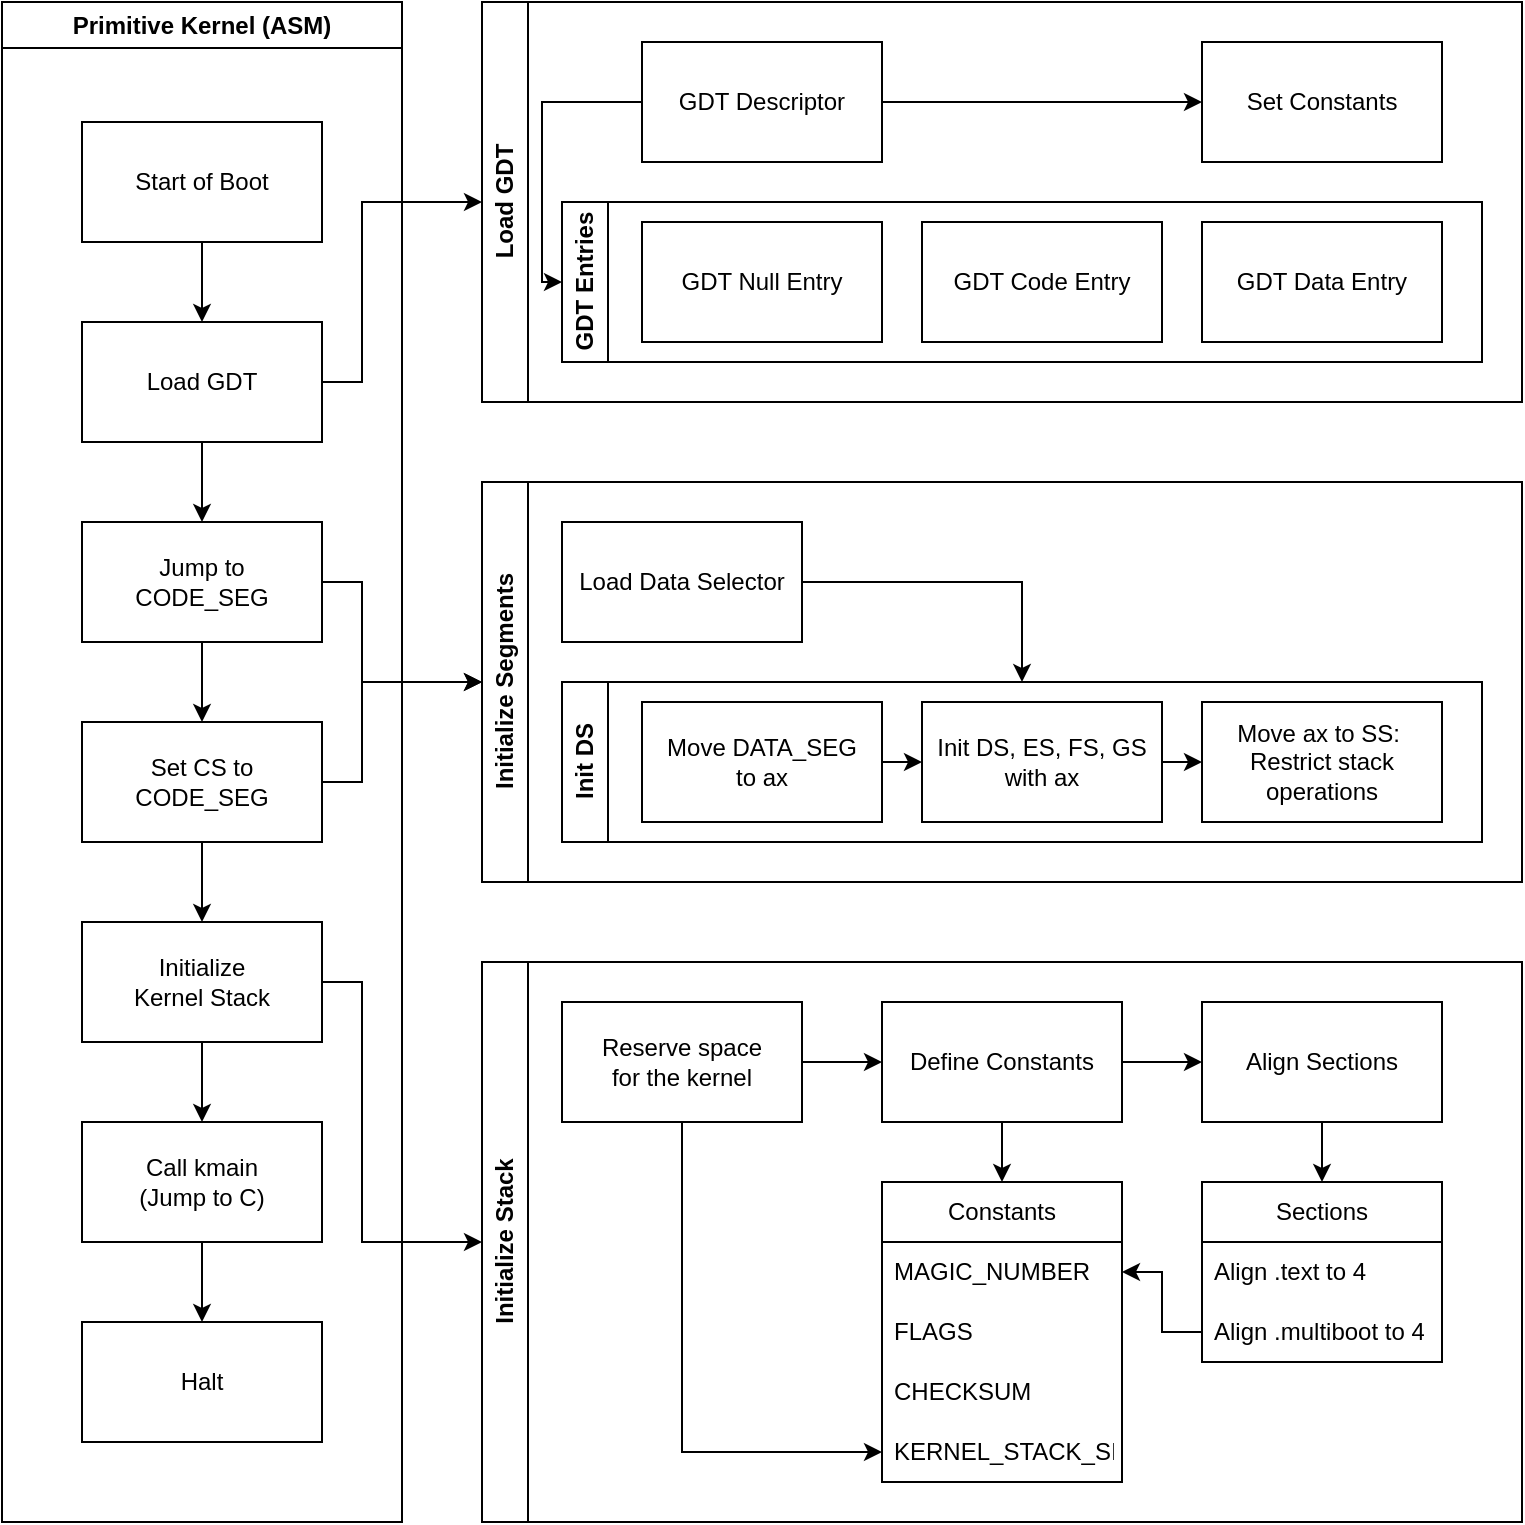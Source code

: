 <mxfile version="21.7.5" type="github" pages="4">
  <diagram name="Boot Process" id="qeCUHLNeH_I6itKI6iWI">
    <mxGraphModel dx="1434" dy="798" grid="1" gridSize="10" guides="0" tooltips="1" connect="1" arrows="1" fold="1" page="1" pageScale="1" pageWidth="840" pageHeight="840" math="0" shadow="0">
      <root>
        <mxCell id="0" />
        <mxCell id="1" parent="0" />
        <mxCell id="pja_1ZP282FQhUOb1fi8-11" value="Primitive Kernel (ASM)" style="swimlane;whiteSpace=wrap;html=1;" parent="1" vertex="1">
          <mxGeometry x="40" y="40" width="200" height="760" as="geometry" />
        </mxCell>
        <mxCell id="pja_1ZP282FQhUOb1fi8-14" style="edgeStyle=orthogonalEdgeStyle;rounded=0;orthogonalLoop=1;jettySize=auto;html=1;exitX=0.5;exitY=1;exitDx=0;exitDy=0;entryX=0.5;entryY=0;entryDx=0;entryDy=0;" parent="pja_1ZP282FQhUOb1fi8-11" source="pja_1ZP282FQhUOb1fi8-12" target="pja_1ZP282FQhUOb1fi8-13" edge="1">
          <mxGeometry relative="1" as="geometry" />
        </mxCell>
        <mxCell id="pja_1ZP282FQhUOb1fi8-12" value="Start of Boot" style="rounded=0;whiteSpace=wrap;html=1;" parent="pja_1ZP282FQhUOb1fi8-11" vertex="1">
          <mxGeometry x="40" y="60" width="120" height="60" as="geometry" />
        </mxCell>
        <mxCell id="pja_1ZP282FQhUOb1fi8-78" style="edgeStyle=orthogonalEdgeStyle;rounded=0;orthogonalLoop=1;jettySize=auto;html=1;entryX=0.5;entryY=0;entryDx=0;entryDy=0;" parent="pja_1ZP282FQhUOb1fi8-11" source="pja_1ZP282FQhUOb1fi8-13" target="pja_1ZP282FQhUOb1fi8-77" edge="1">
          <mxGeometry relative="1" as="geometry" />
        </mxCell>
        <mxCell id="pja_1ZP282FQhUOb1fi8-13" value="Load GDT" style="rounded=0;whiteSpace=wrap;html=1;" parent="pja_1ZP282FQhUOb1fi8-11" vertex="1">
          <mxGeometry x="40" y="160" width="120" height="60" as="geometry" />
        </mxCell>
        <mxCell id="pja_1ZP282FQhUOb1fi8-81" style="edgeStyle=orthogonalEdgeStyle;rounded=0;orthogonalLoop=1;jettySize=auto;html=1;exitX=0.5;exitY=1;exitDx=0;exitDy=0;entryX=0.5;entryY=0;entryDx=0;entryDy=0;" parent="pja_1ZP282FQhUOb1fi8-11" source="pja_1ZP282FQhUOb1fi8-77" target="pja_1ZP282FQhUOb1fi8-79" edge="1">
          <mxGeometry relative="1" as="geometry" />
        </mxCell>
        <mxCell id="pja_1ZP282FQhUOb1fi8-77" value="Jump to &lt;br&gt;CODE_SEG" style="rounded=0;whiteSpace=wrap;html=1;" parent="pja_1ZP282FQhUOb1fi8-11" vertex="1">
          <mxGeometry x="40" y="260" width="120" height="60" as="geometry" />
        </mxCell>
        <mxCell id="pja_1ZP282FQhUOb1fi8-128" style="edgeStyle=orthogonalEdgeStyle;rounded=0;orthogonalLoop=1;jettySize=auto;html=1;exitX=0.5;exitY=1;exitDx=0;exitDy=0;entryX=0.5;entryY=0;entryDx=0;entryDy=0;" parent="pja_1ZP282FQhUOb1fi8-11" source="pja_1ZP282FQhUOb1fi8-79" target="pja_1ZP282FQhUOb1fi8-93" edge="1">
          <mxGeometry relative="1" as="geometry" />
        </mxCell>
        <mxCell id="pja_1ZP282FQhUOb1fi8-79" value="Set CS to CODE_SEG" style="rounded=0;whiteSpace=wrap;html=1;" parent="pja_1ZP282FQhUOb1fi8-11" vertex="1">
          <mxGeometry x="40" y="360" width="120" height="60" as="geometry" />
        </mxCell>
        <mxCell id="pja_1ZP282FQhUOb1fi8-133" style="edgeStyle=orthogonalEdgeStyle;rounded=0;orthogonalLoop=1;jettySize=auto;html=1;exitX=0.5;exitY=1;exitDx=0;exitDy=0;entryX=0.5;entryY=0;entryDx=0;entryDy=0;" parent="pja_1ZP282FQhUOb1fi8-11" source="pja_1ZP282FQhUOb1fi8-93" target="pja_1ZP282FQhUOb1fi8-129" edge="1">
          <mxGeometry relative="1" as="geometry" />
        </mxCell>
        <mxCell id="pja_1ZP282FQhUOb1fi8-93" value="Initialize &lt;br&gt;Kernel Stack" style="rounded=0;whiteSpace=wrap;html=1;" parent="pja_1ZP282FQhUOb1fi8-11" vertex="1">
          <mxGeometry x="40" y="460" width="120" height="60" as="geometry" />
        </mxCell>
        <mxCell id="pja_1ZP282FQhUOb1fi8-136" style="edgeStyle=orthogonalEdgeStyle;rounded=0;orthogonalLoop=1;jettySize=auto;html=1;entryX=0.5;entryY=0;entryDx=0;entryDy=0;" parent="pja_1ZP282FQhUOb1fi8-11" source="pja_1ZP282FQhUOb1fi8-129" target="pja_1ZP282FQhUOb1fi8-135" edge="1">
          <mxGeometry relative="1" as="geometry" />
        </mxCell>
        <UserObject label="Call kmain&lt;br&gt;(Jump to C)" link="data:page/id,u6wlHDlPQqQzHQk25PU8" id="pja_1ZP282FQhUOb1fi8-129">
          <mxCell style="rounded=0;whiteSpace=wrap;html=1;" parent="pja_1ZP282FQhUOb1fi8-11" vertex="1">
            <mxGeometry x="40" y="560" width="120" height="60" as="geometry" />
          </mxCell>
        </UserObject>
        <mxCell id="pja_1ZP282FQhUOb1fi8-135" value="Halt" style="rounded=0;whiteSpace=wrap;html=1;" parent="pja_1ZP282FQhUOb1fi8-11" vertex="1">
          <mxGeometry x="40" y="660" width="120" height="60" as="geometry" />
        </mxCell>
        <mxCell id="pja_1ZP282FQhUOb1fi8-58" style="edgeStyle=orthogonalEdgeStyle;rounded=0;orthogonalLoop=1;jettySize=auto;html=1;entryX=0;entryY=0.5;entryDx=0;entryDy=0;" parent="1" source="pja_1ZP282FQhUOb1fi8-13" target="pja_1ZP282FQhUOb1fi8-59" edge="1">
          <mxGeometry relative="1" as="geometry">
            <mxPoint x="280" y="230" as="targetPoint" />
            <Array as="points">
              <mxPoint x="220" y="230" />
              <mxPoint x="220" y="140" />
            </Array>
          </mxGeometry>
        </mxCell>
        <mxCell id="pja_1ZP282FQhUOb1fi8-59" value="Load GDT" style="swimlane;horizontal=0;whiteSpace=wrap;html=1;" parent="1" vertex="1">
          <mxGeometry x="280" y="40" width="520" height="200" as="geometry" />
        </mxCell>
        <mxCell id="pja_1ZP282FQhUOb1fi8-68" style="edgeStyle=orthogonalEdgeStyle;rounded=0;orthogonalLoop=1;jettySize=auto;html=1;entryX=0;entryY=0.5;entryDx=0;entryDy=0;" parent="pja_1ZP282FQhUOb1fi8-59" source="pja_1ZP282FQhUOb1fi8-61" target="pja_1ZP282FQhUOb1fi8-67" edge="1">
          <mxGeometry relative="1" as="geometry" />
        </mxCell>
        <mxCell id="pja_1ZP282FQhUOb1fi8-76" style="edgeStyle=orthogonalEdgeStyle;rounded=0;orthogonalLoop=1;jettySize=auto;html=1;exitX=0;exitY=0.5;exitDx=0;exitDy=0;entryX=0;entryY=0.5;entryDx=0;entryDy=0;" parent="pja_1ZP282FQhUOb1fi8-59" source="pja_1ZP282FQhUOb1fi8-61" target="pja_1ZP282FQhUOb1fi8-70" edge="1">
          <mxGeometry relative="1" as="geometry">
            <Array as="points">
              <mxPoint x="30" y="50" />
              <mxPoint x="30" y="140" />
            </Array>
          </mxGeometry>
        </mxCell>
        <mxCell id="pja_1ZP282FQhUOb1fi8-61" value="GDT Descriptor" style="rounded=0;whiteSpace=wrap;html=1;" parent="pja_1ZP282FQhUOb1fi8-59" vertex="1">
          <mxGeometry x="80" y="20" width="120" height="60" as="geometry" />
        </mxCell>
        <mxCell id="pja_1ZP282FQhUOb1fi8-67" value="Set Constants" style="rounded=0;whiteSpace=wrap;html=1;" parent="pja_1ZP282FQhUOb1fi8-59" vertex="1">
          <mxGeometry x="360" y="20" width="120" height="60" as="geometry" />
        </mxCell>
        <mxCell id="pja_1ZP282FQhUOb1fi8-70" value="GDT Entries" style="swimlane;horizontal=0;whiteSpace=wrap;html=1;" parent="pja_1ZP282FQhUOb1fi8-59" vertex="1">
          <mxGeometry x="40" y="100" width="460" height="80" as="geometry">
            <mxRectangle x="40" y="100" width="40" height="100" as="alternateBounds" />
          </mxGeometry>
        </mxCell>
        <mxCell id="pja_1ZP282FQhUOb1fi8-72" value="GDT Null Entry" style="rounded=0;whiteSpace=wrap;html=1;" parent="pja_1ZP282FQhUOb1fi8-70" vertex="1">
          <mxGeometry x="40" y="10" width="120" height="60" as="geometry" />
        </mxCell>
        <mxCell id="pja_1ZP282FQhUOb1fi8-73" value="GDT Code Entry" style="rounded=0;whiteSpace=wrap;html=1;" parent="pja_1ZP282FQhUOb1fi8-70" vertex="1">
          <mxGeometry x="180" y="10" width="120" height="60" as="geometry" />
        </mxCell>
        <mxCell id="pja_1ZP282FQhUOb1fi8-74" value="GDT Data Entry" style="rounded=0;whiteSpace=wrap;html=1;" parent="pja_1ZP282FQhUOb1fi8-70" vertex="1">
          <mxGeometry x="320" y="10" width="120" height="60" as="geometry" />
        </mxCell>
        <mxCell id="pja_1ZP282FQhUOb1fi8-82" value="Initialize Segments" style="swimlane;horizontal=0;whiteSpace=wrap;html=1;" parent="1" vertex="1">
          <mxGeometry x="280" y="280" width="520" height="200" as="geometry" />
        </mxCell>
        <mxCell id="pja_1ZP282FQhUOb1fi8-92" style="edgeStyle=orthogonalEdgeStyle;rounded=0;orthogonalLoop=1;jettySize=auto;html=1;entryX=0.5;entryY=0;entryDx=0;entryDy=0;" parent="pja_1ZP282FQhUOb1fi8-82" source="pja_1ZP282FQhUOb1fi8-83" target="pja_1ZP282FQhUOb1fi8-84" edge="1">
          <mxGeometry relative="1" as="geometry">
            <Array as="points">
              <mxPoint x="270" y="50" />
            </Array>
          </mxGeometry>
        </mxCell>
        <mxCell id="pja_1ZP282FQhUOb1fi8-83" value="Load Data Selector" style="rounded=0;whiteSpace=wrap;html=1;" parent="pja_1ZP282FQhUOb1fi8-82" vertex="1">
          <mxGeometry x="40" y="20" width="120" height="60" as="geometry" />
        </mxCell>
        <mxCell id="pja_1ZP282FQhUOb1fi8-84" value="Init DS" style="swimlane;horizontal=0;whiteSpace=wrap;html=1;" parent="pja_1ZP282FQhUOb1fi8-82" vertex="1">
          <mxGeometry x="40" y="100" width="460" height="80" as="geometry" />
        </mxCell>
        <mxCell id="pja_1ZP282FQhUOb1fi8-89" style="edgeStyle=orthogonalEdgeStyle;rounded=0;orthogonalLoop=1;jettySize=auto;html=1;exitX=1;exitY=0.5;exitDx=0;exitDy=0;entryX=0;entryY=0.5;entryDx=0;entryDy=0;" parent="pja_1ZP282FQhUOb1fi8-84" source="pja_1ZP282FQhUOb1fi8-87" target="pja_1ZP282FQhUOb1fi8-88" edge="1">
          <mxGeometry relative="1" as="geometry" />
        </mxCell>
        <mxCell id="pja_1ZP282FQhUOb1fi8-87" value="Move DATA_SEG&lt;br&gt;to ax" style="rounded=0;whiteSpace=wrap;html=1;" parent="pja_1ZP282FQhUOb1fi8-84" vertex="1">
          <mxGeometry x="40" y="10" width="120" height="60" as="geometry" />
        </mxCell>
        <mxCell id="pja_1ZP282FQhUOb1fi8-91" style="edgeStyle=orthogonalEdgeStyle;rounded=0;orthogonalLoop=1;jettySize=auto;html=1;exitX=1;exitY=0.5;exitDx=0;exitDy=0;entryX=0;entryY=0.5;entryDx=0;entryDy=0;" parent="pja_1ZP282FQhUOb1fi8-84" source="pja_1ZP282FQhUOb1fi8-88" target="pja_1ZP282FQhUOb1fi8-90" edge="1">
          <mxGeometry relative="1" as="geometry" />
        </mxCell>
        <mxCell id="pja_1ZP282FQhUOb1fi8-88" value="Init DS, ES, FS, GS with ax" style="rounded=0;whiteSpace=wrap;html=1;" parent="pja_1ZP282FQhUOb1fi8-84" vertex="1">
          <mxGeometry x="180" y="10" width="120" height="60" as="geometry" />
        </mxCell>
        <mxCell id="pja_1ZP282FQhUOb1fi8-90" value="Move ax to SS:&amp;nbsp;&lt;br&gt;Restrict stack operations" style="rounded=0;whiteSpace=wrap;html=1;" parent="pja_1ZP282FQhUOb1fi8-84" vertex="1">
          <mxGeometry x="320" y="10" width="120" height="60" as="geometry" />
        </mxCell>
        <mxCell id="pja_1ZP282FQhUOb1fi8-103" value="Initialize Stack" style="swimlane;horizontal=0;whiteSpace=wrap;html=1;" parent="1" vertex="1">
          <mxGeometry x="280" y="520" width="520" height="280" as="geometry" />
        </mxCell>
        <mxCell id="pja_1ZP282FQhUOb1fi8-119" style="edgeStyle=orthogonalEdgeStyle;rounded=0;orthogonalLoop=1;jettySize=auto;html=1;exitX=0.5;exitY=1;exitDx=0;exitDy=0;entryX=0;entryY=0.5;entryDx=0;entryDy=0;" parent="pja_1ZP282FQhUOb1fi8-103" source="pja_1ZP282FQhUOb1fi8-104" target="pja_1ZP282FQhUOb1fi8-115" edge="1">
          <mxGeometry relative="1" as="geometry" />
        </mxCell>
        <mxCell id="pja_1ZP282FQhUOb1fi8-120" style="edgeStyle=orthogonalEdgeStyle;rounded=0;orthogonalLoop=1;jettySize=auto;html=1;entryX=0;entryY=0.5;entryDx=0;entryDy=0;" parent="pja_1ZP282FQhUOb1fi8-103" source="pja_1ZP282FQhUOb1fi8-104" target="pja_1ZP282FQhUOb1fi8-105" edge="1">
          <mxGeometry relative="1" as="geometry" />
        </mxCell>
        <mxCell id="pja_1ZP282FQhUOb1fi8-104" value="Reserve space &lt;br&gt;for the kernel" style="rounded=0;whiteSpace=wrap;html=1;" parent="pja_1ZP282FQhUOb1fi8-103" vertex="1">
          <mxGeometry x="40" y="20" width="120" height="60" as="geometry" />
        </mxCell>
        <mxCell id="pja_1ZP282FQhUOb1fi8-117" style="edgeStyle=orthogonalEdgeStyle;rounded=0;orthogonalLoop=1;jettySize=auto;html=1;entryX=0.5;entryY=0;entryDx=0;entryDy=0;" parent="pja_1ZP282FQhUOb1fi8-103" source="pja_1ZP282FQhUOb1fi8-105" target="pja_1ZP282FQhUOb1fi8-109" edge="1">
          <mxGeometry relative="1" as="geometry" />
        </mxCell>
        <mxCell id="pja_1ZP282FQhUOb1fi8-121" style="edgeStyle=orthogonalEdgeStyle;rounded=0;orthogonalLoop=1;jettySize=auto;html=1;entryX=0;entryY=0.5;entryDx=0;entryDy=0;" parent="pja_1ZP282FQhUOb1fi8-103" source="pja_1ZP282FQhUOb1fi8-105" target="pja_1ZP282FQhUOb1fi8-106" edge="1">
          <mxGeometry relative="1" as="geometry" />
        </mxCell>
        <mxCell id="pja_1ZP282FQhUOb1fi8-105" value="Define Constants" style="rounded=0;whiteSpace=wrap;html=1;" parent="pja_1ZP282FQhUOb1fi8-103" vertex="1">
          <mxGeometry x="200" y="20" width="120" height="60" as="geometry" />
        </mxCell>
        <mxCell id="pja_1ZP282FQhUOb1fi8-126" style="edgeStyle=orthogonalEdgeStyle;rounded=0;orthogonalLoop=1;jettySize=auto;html=1;entryX=0.5;entryY=0;entryDx=0;entryDy=0;" parent="pja_1ZP282FQhUOb1fi8-103" source="pja_1ZP282FQhUOb1fi8-106" target="pja_1ZP282FQhUOb1fi8-122" edge="1">
          <mxGeometry relative="1" as="geometry" />
        </mxCell>
        <mxCell id="pja_1ZP282FQhUOb1fi8-106" value="Align Sections" style="rounded=0;whiteSpace=wrap;html=1;" parent="pja_1ZP282FQhUOb1fi8-103" vertex="1">
          <mxGeometry x="360" y="20" width="120" height="60" as="geometry" />
        </mxCell>
        <mxCell id="pja_1ZP282FQhUOb1fi8-109" value="Constants" style="swimlane;fontStyle=0;childLayout=stackLayout;horizontal=1;startSize=30;horizontalStack=0;resizeParent=1;resizeParentMax=0;resizeLast=0;collapsible=1;marginBottom=0;whiteSpace=wrap;html=1;" parent="pja_1ZP282FQhUOb1fi8-103" vertex="1">
          <mxGeometry x="200" y="110" width="120" height="150" as="geometry">
            <mxRectangle x="200" y="100" width="90" height="30" as="alternateBounds" />
          </mxGeometry>
        </mxCell>
        <mxCell id="pja_1ZP282FQhUOb1fi8-110" value="MAGIC_NUMBER" style="text;strokeColor=none;fillColor=none;align=left;verticalAlign=middle;spacingLeft=4;spacingRight=4;overflow=hidden;points=[[0,0.5],[1,0.5]];portConstraint=eastwest;rotatable=0;whiteSpace=wrap;html=1;" parent="pja_1ZP282FQhUOb1fi8-109" vertex="1">
          <mxGeometry y="30" width="120" height="30" as="geometry" />
        </mxCell>
        <mxCell id="pja_1ZP282FQhUOb1fi8-111" value="FLAGS" style="text;strokeColor=none;fillColor=none;align=left;verticalAlign=middle;spacingLeft=4;spacingRight=4;overflow=hidden;points=[[0,0.5],[1,0.5]];portConstraint=eastwest;rotatable=0;whiteSpace=wrap;html=1;" parent="pja_1ZP282FQhUOb1fi8-109" vertex="1">
          <mxGeometry y="60" width="120" height="30" as="geometry" />
        </mxCell>
        <mxCell id="pja_1ZP282FQhUOb1fi8-112" value="CHECKSUM" style="text;strokeColor=none;fillColor=none;align=left;verticalAlign=middle;spacingLeft=4;spacingRight=4;overflow=hidden;points=[[0,0.5],[1,0.5]];portConstraint=eastwest;rotatable=0;whiteSpace=wrap;html=1;" parent="pja_1ZP282FQhUOb1fi8-109" vertex="1">
          <mxGeometry y="90" width="120" height="30" as="geometry" />
        </mxCell>
        <mxCell id="pja_1ZP282FQhUOb1fi8-115" value="KERNEL_STACK_SIZE" style="text;strokeColor=none;fillColor=none;align=left;verticalAlign=middle;spacingLeft=4;spacingRight=4;overflow=hidden;points=[[0,0.5],[1,0.5]];portConstraint=eastwest;rotatable=0;whiteSpace=wrap;html=1;" parent="pja_1ZP282FQhUOb1fi8-109" vertex="1">
          <mxGeometry y="120" width="120" height="30" as="geometry" />
        </mxCell>
        <mxCell id="pja_1ZP282FQhUOb1fi8-122" value="Sections" style="swimlane;fontStyle=0;childLayout=stackLayout;horizontal=1;startSize=30;horizontalStack=0;resizeParent=1;resizeParentMax=0;resizeLast=0;collapsible=1;marginBottom=0;whiteSpace=wrap;html=1;" parent="pja_1ZP282FQhUOb1fi8-103" vertex="1">
          <mxGeometry x="360" y="110" width="120" height="90" as="geometry" />
        </mxCell>
        <mxCell id="pja_1ZP282FQhUOb1fi8-123" value="Align .text to 4" style="text;strokeColor=none;fillColor=none;align=left;verticalAlign=middle;spacingLeft=4;spacingRight=4;overflow=hidden;points=[[0,0.5],[1,0.5]];portConstraint=eastwest;rotatable=0;whiteSpace=wrap;html=1;" parent="pja_1ZP282FQhUOb1fi8-122" vertex="1">
          <mxGeometry y="30" width="120" height="30" as="geometry" />
        </mxCell>
        <mxCell id="pja_1ZP282FQhUOb1fi8-124" value="Align .multiboot to 4" style="text;strokeColor=none;fillColor=none;align=left;verticalAlign=middle;spacingLeft=4;spacingRight=4;overflow=hidden;points=[[0,0.5],[1,0.5]];portConstraint=eastwest;rotatable=0;whiteSpace=wrap;html=1;" parent="pja_1ZP282FQhUOb1fi8-122" vertex="1">
          <mxGeometry y="60" width="120" height="30" as="geometry" />
        </mxCell>
        <mxCell id="pja_1ZP282FQhUOb1fi8-127" style="edgeStyle=orthogonalEdgeStyle;rounded=0;orthogonalLoop=1;jettySize=auto;html=1;exitX=0;exitY=0.5;exitDx=0;exitDy=0;entryX=1;entryY=0.5;entryDx=0;entryDy=0;" parent="pja_1ZP282FQhUOb1fi8-103" source="pja_1ZP282FQhUOb1fi8-124" target="pja_1ZP282FQhUOb1fi8-110" edge="1">
          <mxGeometry relative="1" as="geometry" />
        </mxCell>
        <mxCell id="pja_1ZP282FQhUOb1fi8-130" style="edgeStyle=orthogonalEdgeStyle;rounded=0;orthogonalLoop=1;jettySize=auto;html=1;entryX=0;entryY=0.5;entryDx=0;entryDy=0;" parent="1" source="pja_1ZP282FQhUOb1fi8-79" target="pja_1ZP282FQhUOb1fi8-82" edge="1">
          <mxGeometry relative="1" as="geometry">
            <Array as="points">
              <mxPoint x="220" y="430" />
              <mxPoint x="220" y="380" />
            </Array>
          </mxGeometry>
        </mxCell>
        <mxCell id="pja_1ZP282FQhUOb1fi8-131" style="edgeStyle=orthogonalEdgeStyle;rounded=0;orthogonalLoop=1;jettySize=auto;html=1;entryX=0;entryY=0.5;entryDx=0;entryDy=0;" parent="1" source="pja_1ZP282FQhUOb1fi8-93" target="pja_1ZP282FQhUOb1fi8-103" edge="1">
          <mxGeometry relative="1" as="geometry">
            <Array as="points">
              <mxPoint x="220" y="530" />
              <mxPoint x="220" y="660" />
            </Array>
          </mxGeometry>
        </mxCell>
        <mxCell id="pja_1ZP282FQhUOb1fi8-132" style="edgeStyle=orthogonalEdgeStyle;rounded=0;orthogonalLoop=1;jettySize=auto;html=1;entryX=0;entryY=0.5;entryDx=0;entryDy=0;" parent="1" source="pja_1ZP282FQhUOb1fi8-77" target="pja_1ZP282FQhUOb1fi8-82" edge="1">
          <mxGeometry relative="1" as="geometry">
            <Array as="points">
              <mxPoint x="220" y="330" />
              <mxPoint x="220" y="380" />
            </Array>
          </mxGeometry>
        </mxCell>
      </root>
    </mxGraphModel>
  </diagram>
  <diagram id="u6wlHDlPQqQzHQk25PU8" name="C Kernel">
    <mxGraphModel dx="284" dy="158" grid="1" gridSize="10" guides="1" tooltips="1" connect="1" arrows="1" fold="1" page="1" pageScale="1" pageWidth="840" pageHeight="840" math="0" shadow="0">
      <root>
        <mxCell id="0" />
        <mxCell id="1" parent="0" />
        <mxCell id="u6LTa-KtCXMSif8_UyxM-1" value="Higher Kernel (C)&amp;nbsp;" style="swimlane;whiteSpace=wrap;html=1;" parent="1" vertex="1">
          <mxGeometry x="40" y="40" width="200" height="600" as="geometry" />
        </mxCell>
        <mxCell id="C7-VNkW6KrO2ZqXV8lAq-2" style="edgeStyle=orthogonalEdgeStyle;rounded=0;orthogonalLoop=1;jettySize=auto;html=1;entryX=0.5;entryY=0;entryDx=0;entryDy=0;" parent="u6LTa-KtCXMSif8_UyxM-1" source="uJ6YiSzbETvIWXvMKduG-1" target="C7-VNkW6KrO2ZqXV8lAq-1" edge="1">
          <mxGeometry relative="1" as="geometry" />
        </mxCell>
        <mxCell id="mJpeSpcLwPbK4wIfzQWj-37" style="edgeStyle=orthogonalEdgeStyle;rounded=0;orthogonalLoop=1;jettySize=auto;html=1;" edge="1" parent="u6LTa-KtCXMSif8_UyxM-1" source="uJ6YiSzbETvIWXvMKduG-1">
          <mxGeometry relative="1" as="geometry">
            <mxPoint x="20" y="290" as="targetPoint" />
          </mxGeometry>
        </mxCell>
        <mxCell id="uJ6YiSzbETvIWXvMKduG-1" value="Disable Interrupts" style="rounded=0;whiteSpace=wrap;html=1;" parent="u6LTa-KtCXMSif8_UyxM-1" vertex="1">
          <mxGeometry x="40" y="40" width="120" height="20" as="geometry" />
        </mxCell>
        <mxCell id="C7-VNkW6KrO2ZqXV8lAq-4" style="edgeStyle=orthogonalEdgeStyle;rounded=0;orthogonalLoop=1;jettySize=auto;html=1;exitX=0.5;exitY=1;exitDx=0;exitDy=0;entryX=0.5;entryY=0;entryDx=0;entryDy=0;" parent="u6LTa-KtCXMSif8_UyxM-1" source="C7-VNkW6KrO2ZqXV8lAq-1" target="C7-VNkW6KrO2ZqXV8lAq-3" edge="1">
          <mxGeometry relative="1" as="geometry" />
        </mxCell>
        <mxCell id="C7-VNkW6KrO2ZqXV8lAq-1" value="Configure Serial I/O" style="rounded=0;whiteSpace=wrap;html=1;" parent="u6LTa-KtCXMSif8_UyxM-1" vertex="1">
          <mxGeometry x="40" y="80" width="120" height="20" as="geometry" />
        </mxCell>
        <mxCell id="mJpeSpcLwPbK4wIfzQWj-18" style="edgeStyle=orthogonalEdgeStyle;rounded=0;orthogonalLoop=1;jettySize=auto;html=1;exitX=0.5;exitY=1;exitDx=0;exitDy=0;entryX=0.5;entryY=0;entryDx=0;entryDy=0;" edge="1" parent="u6LTa-KtCXMSif8_UyxM-1" source="C7-VNkW6KrO2ZqXV8lAq-3" target="mJpeSpcLwPbK4wIfzQWj-4">
          <mxGeometry relative="1" as="geometry" />
        </mxCell>
        <mxCell id="mJpeSpcLwPbK4wIfzQWj-23" style="edgeStyle=orthogonalEdgeStyle;rounded=0;orthogonalLoop=1;jettySize=auto;html=1;exitX=1;exitY=0;exitDx=0;exitDy=0;entryX=1;entryY=1;entryDx=0;entryDy=0;dashed=1;" edge="1" parent="u6LTa-KtCXMSif8_UyxM-1" source="C7-VNkW6KrO2ZqXV8lAq-3" target="C7-VNkW6KrO2ZqXV8lAq-1">
          <mxGeometry relative="1" as="geometry">
            <Array as="points">
              <mxPoint x="180" y="120" />
              <mxPoint x="180" y="100" />
            </Array>
          </mxGeometry>
        </mxCell>
        <mxCell id="C7-VNkW6KrO2ZqXV8lAq-3" value="Configure Logging" style="rounded=0;whiteSpace=wrap;html=1;" parent="u6LTa-KtCXMSif8_UyxM-1" vertex="1">
          <mxGeometry x="40" y="120" width="120" height="20" as="geometry" />
        </mxCell>
        <mxCell id="mJpeSpcLwPbK4wIfzQWj-24" style="edgeStyle=orthogonalEdgeStyle;rounded=0;orthogonalLoop=1;jettySize=auto;html=1;entryX=0.5;entryY=0;entryDx=0;entryDy=0;" edge="1" parent="u6LTa-KtCXMSif8_UyxM-1" source="mJpeSpcLwPbK4wIfzQWj-4" target="mJpeSpcLwPbK4wIfzQWj-5">
          <mxGeometry relative="1" as="geometry" />
        </mxCell>
        <mxCell id="mJpeSpcLwPbK4wIfzQWj-4" value="Detect CPU" style="rounded=0;whiteSpace=wrap;html=1;" vertex="1" parent="u6LTa-KtCXMSif8_UyxM-1">
          <mxGeometry x="40" y="160" width="120" height="20" as="geometry" />
        </mxCell>
        <mxCell id="mJpeSpcLwPbK4wIfzQWj-25" style="edgeStyle=orthogonalEdgeStyle;rounded=0;orthogonalLoop=1;jettySize=auto;html=1;exitX=0.5;exitY=1;exitDx=0;exitDy=0;entryX=0.5;entryY=0;entryDx=0;entryDy=0;" edge="1" parent="u6LTa-KtCXMSif8_UyxM-1" source="mJpeSpcLwPbK4wIfzQWj-5" target="mJpeSpcLwPbK4wIfzQWj-12">
          <mxGeometry relative="1" as="geometry" />
        </mxCell>
        <mxCell id="mJpeSpcLwPbK4wIfzQWj-5" value="Show Splashscreen" style="rounded=0;whiteSpace=wrap;html=1;" vertex="1" parent="u6LTa-KtCXMSif8_UyxM-1">
          <mxGeometry x="40" y="200" width="120" height="20" as="geometry" />
        </mxCell>
        <mxCell id="mJpeSpcLwPbK4wIfzQWj-28" style="edgeStyle=orthogonalEdgeStyle;rounded=0;orthogonalLoop=1;jettySize=auto;html=1;exitX=0.5;exitY=1;exitDx=0;exitDy=0;entryX=0.5;entryY=0;entryDx=0;entryDy=0;" edge="1" parent="u6LTa-KtCXMSif8_UyxM-1" source="mJpeSpcLwPbK4wIfzQWj-6" target="mJpeSpcLwPbK4wIfzQWj-7">
          <mxGeometry relative="1" as="geometry" />
        </mxCell>
        <mxCell id="mJpeSpcLwPbK4wIfzQWj-6" value="Load Multiboot Modules" style="rounded=0;whiteSpace=wrap;html=1;" vertex="1" parent="u6LTa-KtCXMSif8_UyxM-1">
          <mxGeometry x="40" y="320" width="120" height="40" as="geometry" />
        </mxCell>
        <mxCell id="mJpeSpcLwPbK4wIfzQWj-29" style="edgeStyle=orthogonalEdgeStyle;rounded=0;orthogonalLoop=1;jettySize=auto;html=1;entryX=0.5;entryY=0;entryDx=0;entryDy=0;" edge="1" parent="u6LTa-KtCXMSif8_UyxM-1" source="mJpeSpcLwPbK4wIfzQWj-7" target="mJpeSpcLwPbK4wIfzQWj-8">
          <mxGeometry relative="1" as="geometry" />
        </mxCell>
        <mxCell id="mJpeSpcLwPbK4wIfzQWj-7" value="Initialize naFS&lt;br&gt;(RAM Filesystem)" style="rounded=0;whiteSpace=wrap;html=1;" vertex="1" parent="u6LTa-KtCXMSif8_UyxM-1">
          <mxGeometry x="40" y="380" width="120" height="40" as="geometry" />
        </mxCell>
        <mxCell id="mJpeSpcLwPbK4wIfzQWj-30" style="edgeStyle=orthogonalEdgeStyle;rounded=0;orthogonalLoop=1;jettySize=auto;html=1;exitX=0.5;exitY=1;exitDx=0;exitDy=0;entryX=0.5;entryY=0;entryDx=0;entryDy=0;" edge="1" parent="u6LTa-KtCXMSif8_UyxM-1" source="mJpeSpcLwPbK4wIfzQWj-8" target="mJpeSpcLwPbK4wIfzQWj-9">
          <mxGeometry relative="1" as="geometry" />
        </mxCell>
        <mxCell id="mJpeSpcLwPbK4wIfzQWj-35" style="edgeStyle=orthogonalEdgeStyle;rounded=0;orthogonalLoop=1;jettySize=auto;html=1;exitX=0;exitY=0.5;exitDx=0;exitDy=0;entryX=0;entryY=0.5;entryDx=0;entryDy=0;dashed=1;" edge="1" parent="u6LTa-KtCXMSif8_UyxM-1" source="mJpeSpcLwPbK4wIfzQWj-8" target="mJpeSpcLwPbK4wIfzQWj-13">
          <mxGeometry relative="1" as="geometry" />
        </mxCell>
        <mxCell id="mJpeSpcLwPbK4wIfzQWj-8" value="Initialize PIT" style="rounded=0;whiteSpace=wrap;html=1;" vertex="1" parent="u6LTa-KtCXMSif8_UyxM-1">
          <mxGeometry x="40" y="440" width="120" height="20" as="geometry" />
        </mxCell>
        <mxCell id="mJpeSpcLwPbK4wIfzQWj-31" style="edgeStyle=orthogonalEdgeStyle;rounded=0;orthogonalLoop=1;jettySize=auto;html=1;exitX=0.5;exitY=1;exitDx=0;exitDy=0;entryX=0.5;entryY=0;entryDx=0;entryDy=0;" edge="1" parent="u6LTa-KtCXMSif8_UyxM-1" source="mJpeSpcLwPbK4wIfzQWj-9" target="mJpeSpcLwPbK4wIfzQWj-10">
          <mxGeometry relative="1" as="geometry" />
        </mxCell>
        <mxCell id="mJpeSpcLwPbK4wIfzQWj-36" style="edgeStyle=orthogonalEdgeStyle;rounded=0;orthogonalLoop=1;jettySize=auto;html=1;" edge="1" parent="u6LTa-KtCXMSif8_UyxM-1" source="mJpeSpcLwPbK4wIfzQWj-9">
          <mxGeometry relative="1" as="geometry">
            <mxPoint x="20" y="490" as="targetPoint" />
          </mxGeometry>
        </mxCell>
        <mxCell id="mJpeSpcLwPbK4wIfzQWj-9" value="Enable Interrupts" style="rounded=0;whiteSpace=wrap;html=1;" vertex="1" parent="u6LTa-KtCXMSif8_UyxM-1">
          <mxGeometry x="40" y="480" width="120" height="20" as="geometry" />
        </mxCell>
        <mxCell id="mJpeSpcLwPbK4wIfzQWj-32" style="edgeStyle=orthogonalEdgeStyle;rounded=0;orthogonalLoop=1;jettySize=auto;html=1;exitX=0.5;exitY=1;exitDx=0;exitDy=0;entryX=0.5;entryY=0;entryDx=0;entryDy=0;" edge="1" parent="u6LTa-KtCXMSif8_UyxM-1" source="mJpeSpcLwPbK4wIfzQWj-10" target="mJpeSpcLwPbK4wIfzQWj-11">
          <mxGeometry relative="1" as="geometry" />
        </mxCell>
        <mxCell id="mJpeSpcLwPbK4wIfzQWj-34" style="edgeStyle=orthogonalEdgeStyle;rounded=0;orthogonalLoop=1;jettySize=auto;html=1;exitX=1;exitY=0.5;exitDx=0;exitDy=0;entryX=1;entryY=0.5;entryDx=0;entryDy=0;dashed=1;" edge="1" parent="u6LTa-KtCXMSif8_UyxM-1" source="mJpeSpcLwPbK4wIfzQWj-10" target="mJpeSpcLwPbK4wIfzQWj-8">
          <mxGeometry relative="1" as="geometry" />
        </mxCell>
        <mxCell id="mJpeSpcLwPbK4wIfzQWj-10" value="Play Sound" style="rounded=0;whiteSpace=wrap;html=1;" vertex="1" parent="u6LTa-KtCXMSif8_UyxM-1">
          <mxGeometry x="40" y="520" width="120" height="20" as="geometry" />
        </mxCell>
        <mxCell id="mJpeSpcLwPbK4wIfzQWj-33" style="edgeStyle=orthogonalEdgeStyle;rounded=0;orthogonalLoop=1;jettySize=auto;html=1;entryX=0;entryY=0.5;entryDx=0;entryDy=0;dashed=1;" edge="1" parent="u6LTa-KtCXMSif8_UyxM-1" source="mJpeSpcLwPbK4wIfzQWj-11" target="mJpeSpcLwPbK4wIfzQWj-13">
          <mxGeometry relative="1" as="geometry">
            <mxPoint x="30" y="390" as="targetPoint" />
            <Array as="points">
              <mxPoint x="20" y="570" />
              <mxPoint x="20" y="290" />
            </Array>
          </mxGeometry>
        </mxCell>
        <mxCell id="mJpeSpcLwPbK4wIfzQWj-11" value="Start Keyboard" style="rounded=0;whiteSpace=wrap;html=1;" vertex="1" parent="u6LTa-KtCXMSif8_UyxM-1">
          <mxGeometry x="40" y="560" width="120" height="20" as="geometry" />
        </mxCell>
        <mxCell id="mJpeSpcLwPbK4wIfzQWj-26" style="edgeStyle=orthogonalEdgeStyle;rounded=0;orthogonalLoop=1;jettySize=auto;html=1;exitX=0.5;exitY=1;exitDx=0;exitDy=0;entryX=0.5;entryY=0;entryDx=0;entryDy=0;" edge="1" parent="u6LTa-KtCXMSif8_UyxM-1" source="mJpeSpcLwPbK4wIfzQWj-12" target="mJpeSpcLwPbK4wIfzQWj-13">
          <mxGeometry relative="1" as="geometry" />
        </mxCell>
        <mxCell id="mJpeSpcLwPbK4wIfzQWj-12" value="Load GDT" style="rounded=0;whiteSpace=wrap;html=1;" vertex="1" parent="u6LTa-KtCXMSif8_UyxM-1">
          <mxGeometry x="40" y="240" width="120" height="20" as="geometry" />
        </mxCell>
        <mxCell id="mJpeSpcLwPbK4wIfzQWj-27" style="edgeStyle=orthogonalEdgeStyle;rounded=0;orthogonalLoop=1;jettySize=auto;html=1;entryX=0.5;entryY=0;entryDx=0;entryDy=0;" edge="1" parent="u6LTa-KtCXMSif8_UyxM-1" source="mJpeSpcLwPbK4wIfzQWj-13" target="mJpeSpcLwPbK4wIfzQWj-6">
          <mxGeometry relative="1" as="geometry" />
        </mxCell>
        <mxCell id="mJpeSpcLwPbK4wIfzQWj-13" value="Initialize IRQ" style="rounded=0;whiteSpace=wrap;html=1;" vertex="1" parent="u6LTa-KtCXMSif8_UyxM-1">
          <mxGeometry x="40" y="280" width="120" height="20" as="geometry" />
        </mxCell>
        <mxCell id="C7-VNkW6KrO2ZqXV8lAq-5" value="Serial I/O" style="swimlane;horizontal=0;whiteSpace=wrap;html=1;" parent="1" vertex="1">
          <mxGeometry x="450" y="40" width="370" height="320" as="geometry">
            <mxRectangle x="280" y="40" width="40" height="80" as="alternateBounds" />
          </mxGeometry>
        </mxCell>
        <mxCell id="TReQ_2l0M_h2dFIzHARe-16" style="edgeStyle=orthogonalEdgeStyle;rounded=0;orthogonalLoop=1;jettySize=auto;html=1;entryX=0.5;entryY=0;entryDx=0;entryDy=0;" parent="C7-VNkW6KrO2ZqXV8lAq-5" source="TReQ_2l0M_h2dFIzHARe-2" target="TReQ_2l0M_h2dFIzHARe-4" edge="1">
          <mxGeometry relative="1" as="geometry" />
        </mxCell>
        <mxCell id="TReQ_2l0M_h2dFIzHARe-2" value="Config BAUD Rate" style="rounded=0;whiteSpace=wrap;html=1;" parent="C7-VNkW6KrO2ZqXV8lAq-5" vertex="1">
          <mxGeometry x="40" y="10" width="60" height="60" as="geometry" />
        </mxCell>
        <mxCell id="TReQ_2l0M_h2dFIzHARe-17" style="edgeStyle=orthogonalEdgeStyle;rounded=0;orthogonalLoop=1;jettySize=auto;html=1;exitX=0.5;exitY=1;exitDx=0;exitDy=0;entryX=0.5;entryY=0;entryDx=0;entryDy=0;" parent="C7-VNkW6KrO2ZqXV8lAq-5" source="TReQ_2l0M_h2dFIzHARe-4" target="TReQ_2l0M_h2dFIzHARe-5" edge="1">
          <mxGeometry relative="1" as="geometry" />
        </mxCell>
        <mxCell id="TReQ_2l0M_h2dFIzHARe-4" value="Config&lt;br&gt;Line" style="rounded=0;whiteSpace=wrap;html=1;" parent="C7-VNkW6KrO2ZqXV8lAq-5" vertex="1">
          <mxGeometry x="40" y="90" width="60" height="60" as="geometry" />
        </mxCell>
        <mxCell id="TReQ_2l0M_h2dFIzHARe-18" style="edgeStyle=orthogonalEdgeStyle;rounded=0;orthogonalLoop=1;jettySize=auto;html=1;exitX=0.5;exitY=1;exitDx=0;exitDy=0;entryX=0.5;entryY=0;entryDx=0;entryDy=0;" parent="C7-VNkW6KrO2ZqXV8lAq-5" source="TReQ_2l0M_h2dFIzHARe-5" target="TReQ_2l0M_h2dFIzHARe-6" edge="1">
          <mxGeometry relative="1" as="geometry" />
        </mxCell>
        <mxCell id="TReQ_2l0M_h2dFIzHARe-5" value="Config&lt;br&gt;FIFO&lt;br&gt;Queue" style="rounded=0;whiteSpace=wrap;html=1;" parent="C7-VNkW6KrO2ZqXV8lAq-5" vertex="1">
          <mxGeometry x="40" y="170" width="60" height="60" as="geometry" />
        </mxCell>
        <mxCell id="TReQ_2l0M_h2dFIzHARe-6" value="Config&lt;br&gt;Modem" style="rounded=0;whiteSpace=wrap;html=1;" parent="C7-VNkW6KrO2ZqXV8lAq-5" vertex="1">
          <mxGeometry x="40" y="250" width="60" height="60" as="geometry" />
        </mxCell>
        <mxCell id="TReQ_2l0M_h2dFIzHARe-19" style="edgeStyle=orthogonalEdgeStyle;rounded=0;orthogonalLoop=1;jettySize=auto;html=1;entryX=1;entryY=0.5;entryDx=0;entryDy=0;" parent="C7-VNkW6KrO2ZqXV8lAq-5" source="TReQ_2l0M_h2dFIzHARe-12" target="TReQ_2l0M_h2dFIzHARe-2" edge="1">
          <mxGeometry relative="1" as="geometry" />
        </mxCell>
        <mxCell id="TReQ_2l0M_h2dFIzHARe-12" value="BAUD Rate" style="swimlane;horizontal=0;whiteSpace=wrap;html=1;" parent="C7-VNkW6KrO2ZqXV8lAq-5" vertex="1">
          <mxGeometry x="120" y="5" width="240" height="70" as="geometry" />
        </mxCell>
        <mxCell id="juHYEIX2aE93If9rRbqX-6" style="edgeStyle=orthogonalEdgeStyle;rounded=0;orthogonalLoop=1;jettySize=auto;html=1;entryX=0;entryY=0.5;entryDx=0;entryDy=0;" parent="TReQ_2l0M_h2dFIzHARe-12" source="TReQ_2l0M_h2dFIzHARe-23" target="TReQ_2l0M_h2dFIzHARe-24" edge="1">
          <mxGeometry relative="1" as="geometry" />
        </mxCell>
        <mxCell id="TReQ_2l0M_h2dFIzHARe-23" value="Enable&lt;br&gt;DLAB" style="rounded=0;whiteSpace=wrap;html=1;fillColor=#f8cecc;strokeColor=#b85450;" parent="TReQ_2l0M_h2dFIzHARe-12" vertex="1">
          <mxGeometry x="30" y="5" width="60" height="60" as="geometry" />
        </mxCell>
        <mxCell id="juHYEIX2aE93If9rRbqX-7" style="edgeStyle=orthogonalEdgeStyle;rounded=0;orthogonalLoop=1;jettySize=auto;html=1;exitX=1;exitY=0.5;exitDx=0;exitDy=0;entryX=0;entryY=0.5;entryDx=0;entryDy=0;" parent="TReQ_2l0M_h2dFIzHARe-12" source="TReQ_2l0M_h2dFIzHARe-24" target="TReQ_2l0M_h2dFIzHARe-25" edge="1">
          <mxGeometry relative="1" as="geometry" />
        </mxCell>
        <mxCell id="TReQ_2l0M_h2dFIzHARe-24" value="Send Divisor&lt;br&gt;High&lt;br&gt;DATA" style="rounded=0;whiteSpace=wrap;html=1;fillColor=#f8cecc;strokeColor=#b85450;" parent="TReQ_2l0M_h2dFIzHARe-12" vertex="1">
          <mxGeometry x="100" y="5" width="60" height="60" as="geometry" />
        </mxCell>
        <mxCell id="TReQ_2l0M_h2dFIzHARe-25" value="Send Divisor&lt;br&gt;Low&lt;br&gt;DATA" style="rounded=0;whiteSpace=wrap;html=1;fillColor=#f8cecc;strokeColor=#b85450;" parent="TReQ_2l0M_h2dFIzHARe-12" vertex="1">
          <mxGeometry x="170" y="5" width="60" height="60" as="geometry" />
        </mxCell>
        <mxCell id="TReQ_2l0M_h2dFIzHARe-20" style="edgeStyle=orthogonalEdgeStyle;rounded=0;orthogonalLoop=1;jettySize=auto;html=1;exitX=0;exitY=0.5;exitDx=0;exitDy=0;entryX=1;entryY=0.5;entryDx=0;entryDy=0;" parent="C7-VNkW6KrO2ZqXV8lAq-5" source="TReQ_2l0M_h2dFIzHARe-13" target="TReQ_2l0M_h2dFIzHARe-4" edge="1">
          <mxGeometry relative="1" as="geometry" />
        </mxCell>
        <mxCell id="TReQ_2l0M_h2dFIzHARe-13" value="Line" style="swimlane;horizontal=0;whiteSpace=wrap;html=1;" parent="C7-VNkW6KrO2ZqXV8lAq-5" vertex="1">
          <mxGeometry x="120" y="85" width="100" height="70" as="geometry" />
        </mxCell>
        <mxCell id="TReQ_2l0M_h2dFIzHARe-26" value="Send&lt;br&gt;0x03&lt;br&gt;LINE" style="rounded=0;whiteSpace=wrap;html=1;fillColor=#f8cecc;strokeColor=#b85450;" parent="TReQ_2l0M_h2dFIzHARe-13" vertex="1">
          <mxGeometry x="30" y="5" width="60" height="60" as="geometry" />
        </mxCell>
        <mxCell id="TReQ_2l0M_h2dFIzHARe-21" style="edgeStyle=orthogonalEdgeStyle;rounded=0;orthogonalLoop=1;jettySize=auto;html=1;exitX=0;exitY=0.5;exitDx=0;exitDy=0;entryX=1;entryY=0.5;entryDx=0;entryDy=0;" parent="C7-VNkW6KrO2ZqXV8lAq-5" source="TReQ_2l0M_h2dFIzHARe-14" target="TReQ_2l0M_h2dFIzHARe-5" edge="1">
          <mxGeometry relative="1" as="geometry" />
        </mxCell>
        <mxCell id="TReQ_2l0M_h2dFIzHARe-14" value="FIFO Queue" style="swimlane;horizontal=0;whiteSpace=wrap;html=1;" parent="C7-VNkW6KrO2ZqXV8lAq-5" vertex="1">
          <mxGeometry x="120" y="165" width="100" height="70" as="geometry" />
        </mxCell>
        <mxCell id="TReQ_2l0M_h2dFIzHARe-27" value="Send&lt;br&gt;0xC7&lt;br&gt;FIFO" style="rounded=0;whiteSpace=wrap;html=1;fillColor=#f8cecc;strokeColor=#b85450;" parent="TReQ_2l0M_h2dFIzHARe-14" vertex="1">
          <mxGeometry x="30" y="5" width="60" height="60" as="geometry" />
        </mxCell>
        <mxCell id="TReQ_2l0M_h2dFIzHARe-22" style="edgeStyle=orthogonalEdgeStyle;rounded=0;orthogonalLoop=1;jettySize=auto;html=1;exitX=0;exitY=0.5;exitDx=0;exitDy=0;entryX=1;entryY=0.5;entryDx=0;entryDy=0;" parent="C7-VNkW6KrO2ZqXV8lAq-5" source="TReQ_2l0M_h2dFIzHARe-15" target="TReQ_2l0M_h2dFIzHARe-6" edge="1">
          <mxGeometry relative="1" as="geometry" />
        </mxCell>
        <mxCell id="TReQ_2l0M_h2dFIzHARe-15" value="Serial Port" style="swimlane;horizontal=0;whiteSpace=wrap;html=1;" parent="C7-VNkW6KrO2ZqXV8lAq-5" vertex="1">
          <mxGeometry x="120" y="245" width="100" height="70" as="geometry" />
        </mxCell>
        <mxCell id="TReQ_2l0M_h2dFIzHARe-29" value="Send&lt;br&gt;0x03&lt;br&gt;MODEM" style="rounded=0;whiteSpace=wrap;html=1;fillColor=#f8cecc;strokeColor=#b85450;" parent="TReQ_2l0M_h2dFIzHARe-15" vertex="1">
          <mxGeometry x="30" y="5" width="60" height="60" as="geometry" />
        </mxCell>
        <mxCell id="TReQ_2l0M_h2dFIzHARe-31" value="Ports" style="swimlane;fontStyle=0;childLayout=stackLayout;horizontal=1;startSize=30;horizontalStack=0;resizeParent=1;resizeParentMax=0;resizeLast=0;collapsible=1;marginBottom=0;whiteSpace=wrap;html=1;" parent="C7-VNkW6KrO2ZqXV8lAq-5" vertex="1">
          <mxGeometry x="230" y="85" width="130" height="210" as="geometry" />
        </mxCell>
        <mxCell id="TReQ_2l0M_h2dFIzHARe-32" value="Base &amp;gt; 0x3F8" style="text;strokeColor=none;fillColor=none;align=left;verticalAlign=middle;spacingLeft=4;spacingRight=4;overflow=hidden;points=[[0,0.5],[1,0.5]];portConstraint=eastwest;rotatable=0;whiteSpace=wrap;html=1;" parent="TReQ_2l0M_h2dFIzHARe-31" vertex="1">
          <mxGeometry y="30" width="130" height="30" as="geometry" />
        </mxCell>
        <mxCell id="TReQ_2l0M_h2dFIzHARe-33" value="DATA &amp;gt; base" style="text;strokeColor=none;fillColor=none;align=left;verticalAlign=middle;spacingLeft=4;spacingRight=4;overflow=hidden;points=[[0,0.5],[1,0.5]];portConstraint=eastwest;rotatable=0;whiteSpace=wrap;html=1;" parent="TReQ_2l0M_h2dFIzHARe-31" vertex="1">
          <mxGeometry y="60" width="130" height="30" as="geometry" />
        </mxCell>
        <mxCell id="TReQ_2l0M_h2dFIzHARe-34" value="FIFO &amp;gt; base + 2" style="text;strokeColor=none;fillColor=none;align=left;verticalAlign=middle;spacingLeft=4;spacingRight=4;overflow=hidden;points=[[0,0.5],[1,0.5]];portConstraint=eastwest;rotatable=0;whiteSpace=wrap;html=1;" parent="TReQ_2l0M_h2dFIzHARe-31" vertex="1">
          <mxGeometry y="90" width="130" height="30" as="geometry" />
        </mxCell>
        <mxCell id="TReQ_2l0M_h2dFIzHARe-35" value="LINE CMD &amp;gt; base + 3" style="text;strokeColor=none;fillColor=none;align=left;verticalAlign=middle;spacingLeft=4;spacingRight=4;overflow=hidden;points=[[0,0.5],[1,0.5]];portConstraint=eastwest;rotatable=0;whiteSpace=wrap;html=1;" parent="TReQ_2l0M_h2dFIzHARe-31" vertex="1">
          <mxGeometry y="120" width="130" height="30" as="geometry" />
        </mxCell>
        <mxCell id="TReQ_2l0M_h2dFIzHARe-36" value="MODEM &amp;gt; base + 4" style="text;strokeColor=none;fillColor=none;align=left;verticalAlign=middle;spacingLeft=4;spacingRight=4;overflow=hidden;points=[[0,0.5],[1,0.5]];portConstraint=eastwest;rotatable=0;whiteSpace=wrap;html=1;" parent="TReQ_2l0M_h2dFIzHARe-31" vertex="1">
          <mxGeometry y="150" width="130" height="30" as="geometry" />
        </mxCell>
        <mxCell id="TReQ_2l0M_h2dFIzHARe-37" value="LINE STATUS &amp;gt; base + 5" style="text;strokeColor=none;fillColor=none;align=left;verticalAlign=middle;spacingLeft=4;spacingRight=4;overflow=hidden;points=[[0,0.5],[1,0.5]];portConstraint=eastwest;rotatable=0;whiteSpace=wrap;html=1;" parent="TReQ_2l0M_h2dFIzHARe-31" vertex="1">
          <mxGeometry y="180" width="130" height="30" as="geometry" />
        </mxCell>
        <mxCell id="juHYEIX2aE93If9rRbqX-1" value="Config Log&lt;br&gt;" style="swimlane;horizontal=0;whiteSpace=wrap;html=1;" parent="1" vertex="1">
          <mxGeometry x="260" y="40" width="170" height="70" as="geometry" />
        </mxCell>
        <mxCell id="juHYEIX2aE93If9rRbqX-5" style="edgeStyle=orthogonalEdgeStyle;rounded=0;orthogonalLoop=1;jettySize=auto;html=1;exitX=1;exitY=0.5;exitDx=0;exitDy=0;entryX=0;entryY=0.5;entryDx=0;entryDy=0;" parent="juHYEIX2aE93If9rRbqX-1" source="juHYEIX2aE93If9rRbqX-2" target="juHYEIX2aE93If9rRbqX-3" edge="1">
          <mxGeometry relative="1" as="geometry" />
        </mxCell>
        <mxCell id="juHYEIX2aE93If9rRbqX-2" value="Set&lt;br&gt;Log&lt;br&gt;Level" style="rounded=0;whiteSpace=wrap;html=1;" parent="juHYEIX2aE93If9rRbqX-1" vertex="1">
          <mxGeometry x="30" y="5" width="60" height="60" as="geometry" />
        </mxCell>
        <mxCell id="juHYEIX2aE93If9rRbqX-3" value="Set&lt;br&gt;Log Output" style="rounded=0;whiteSpace=wrap;html=1;" parent="juHYEIX2aE93If9rRbqX-1" vertex="1">
          <mxGeometry x="100" y="5" width="60" height="60" as="geometry" />
        </mxCell>
        <mxCell id="mJpeSpcLwPbK4wIfzQWj-2" style="edgeStyle=orthogonalEdgeStyle;rounded=0;orthogonalLoop=1;jettySize=auto;html=1;exitX=1;exitY=0.5;exitDx=0;exitDy=0;entryX=0;entryY=0.5;entryDx=0;entryDy=0;" edge="1" parent="1" source="C7-VNkW6KrO2ZqXV8lAq-1" target="C7-VNkW6KrO2ZqXV8lAq-5">
          <mxGeometry relative="1" as="geometry">
            <Array as="points">
              <mxPoint x="440" y="130" />
              <mxPoint x="440" y="200" />
            </Array>
          </mxGeometry>
        </mxCell>
        <mxCell id="mJpeSpcLwPbK4wIfzQWj-3" style="edgeStyle=orthogonalEdgeStyle;rounded=0;orthogonalLoop=1;jettySize=auto;html=1;exitX=0;exitY=0.5;exitDx=0;exitDy=0;entryX=0.5;entryY=0;entryDx=0;entryDy=0;" edge="1" parent="1" source="C7-VNkW6KrO2ZqXV8lAq-3" target="juHYEIX2aE93If9rRbqX-1">
          <mxGeometry relative="1" as="geometry">
            <Array as="points">
              <mxPoint x="20" y="170" />
              <mxPoint x="20" y="20" />
              <mxPoint x="345" y="20" />
            </Array>
          </mxGeometry>
        </mxCell>
      </root>
    </mxGraphModel>
  </diagram>
  <diagram id="-NoOx79UxAo9WDydEZD8" name="dependencies">
    <mxGraphModel dx="1434" dy="798" grid="1" gridSize="10" guides="1" tooltips="1" connect="1" arrows="1" fold="1" page="1" pageScale="1" pageWidth="850" pageHeight="1100" math="0" shadow="0">
      <root>
        <mxCell id="0" />
        <mxCell id="1" parent="0" />
      </root>
    </mxGraphModel>
  </diagram>
  <diagram id="yzSFcff3oISorINF3JO9" name="drivers/serial">
    <mxGraphModel dx="1434" dy="798" grid="1" gridSize="10" guides="1" tooltips="1" connect="1" arrows="1" fold="1" page="1" pageScale="1" pageWidth="840" pageHeight="840" math="0" shadow="0">
      <root>
        <mxCell id="0" />
        <mxCell id="1" parent="0" />
      </root>
    </mxGraphModel>
  </diagram>
</mxfile>
